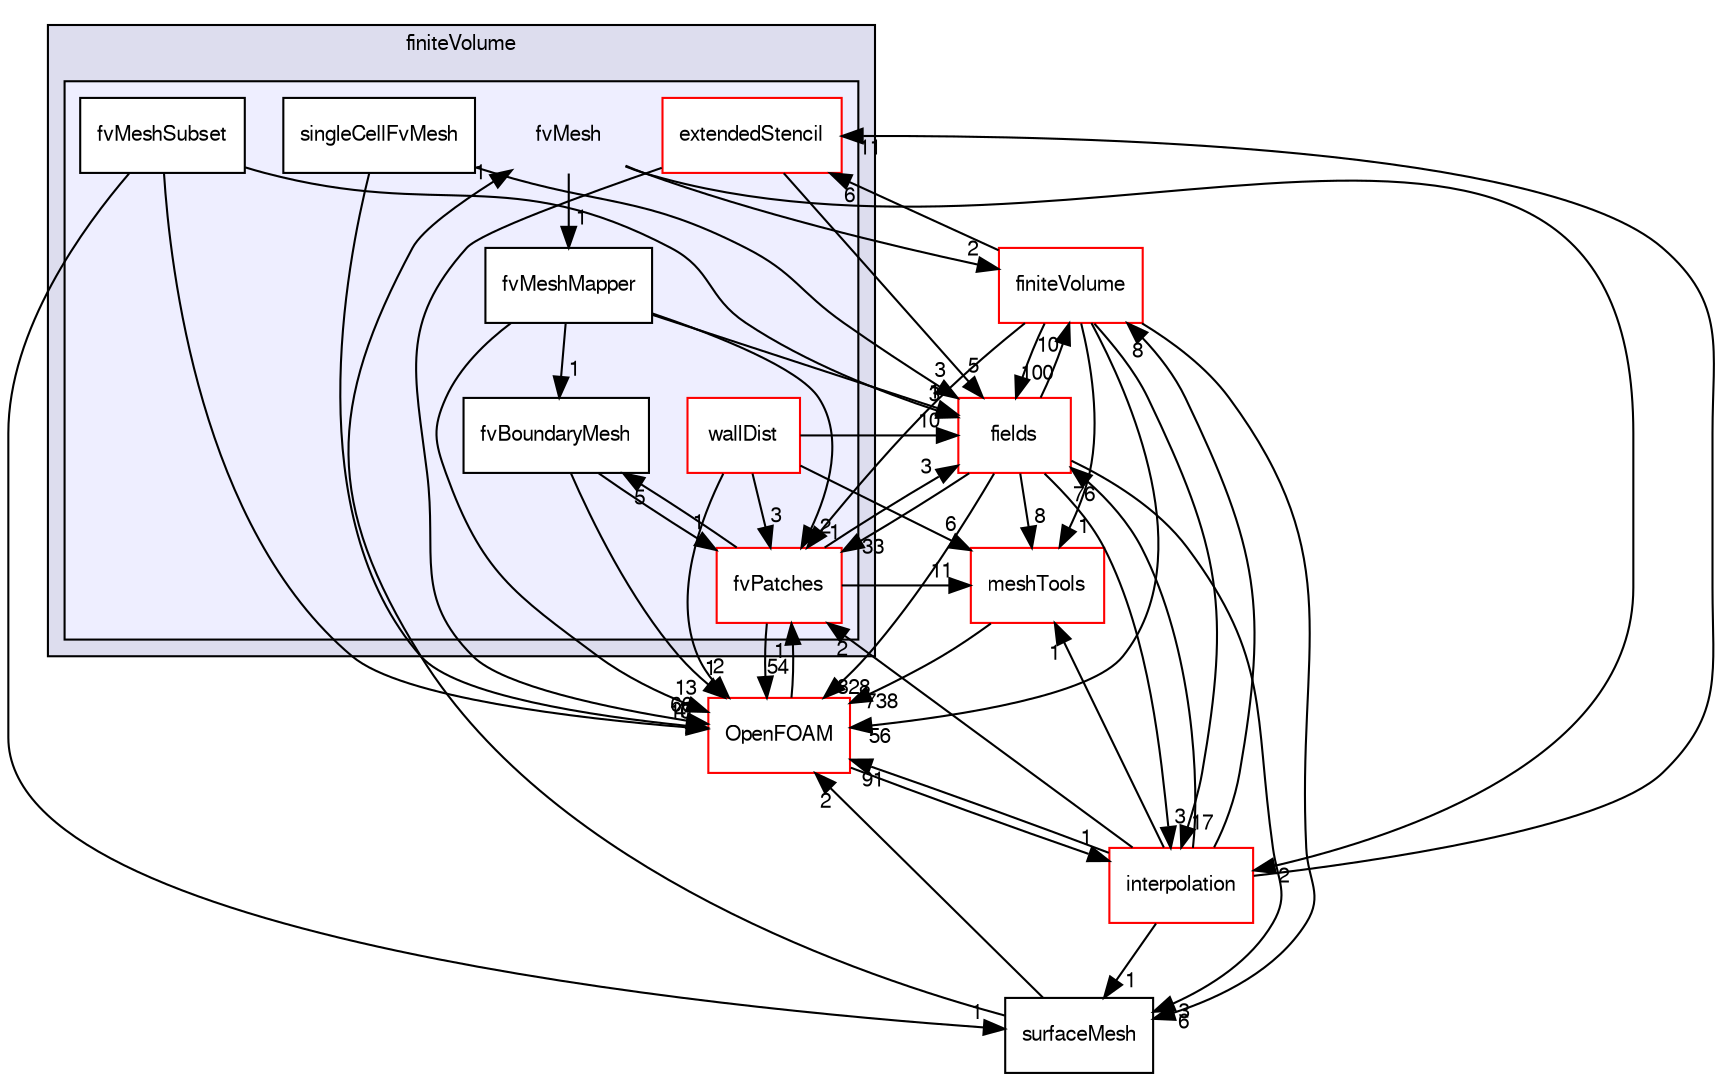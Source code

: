 digraph "src/finiteVolume/fvMesh" {
  bgcolor=transparent;
  compound=true
  node [ fontsize="10", fontname="FreeSans"];
  edge [ labelfontsize="10", labelfontname="FreeSans"];
  subgraph clusterdir_9bd15774b555cf7259a6fa18f99fe99b {
    graph [ bgcolor="#ddddee", pencolor="black", label="finiteVolume" fontname="FreeSans", fontsize="10", URL="dir_9bd15774b555cf7259a6fa18f99fe99b.html"]
  subgraph clusterdir_c382fa095c9c33d8673c0dd60aaef275 {
    graph [ bgcolor="#eeeeff", pencolor="black", label="" URL="dir_c382fa095c9c33d8673c0dd60aaef275.html"];
    dir_c382fa095c9c33d8673c0dd60aaef275 [shape=plaintext label="fvMesh"];
    dir_f54ce79c9902d97f8b0f7c9d890967db [shape=box label="extendedStencil" color="red" fillcolor="white" style="filled" URL="dir_f54ce79c9902d97f8b0f7c9d890967db.html"];
    dir_0eb9bd8db55e645cc7c2ca38de05b9c6 [shape=box label="fvBoundaryMesh" color="black" fillcolor="white" style="filled" URL="dir_0eb9bd8db55e645cc7c2ca38de05b9c6.html"];
    dir_a5340b9b7d2ce3e96cb060e09301fa87 [shape=box label="fvMeshMapper" color="black" fillcolor="white" style="filled" URL="dir_a5340b9b7d2ce3e96cb060e09301fa87.html"];
    dir_fad0d1764e073d70bd09fe2f07de325c [shape=box label="fvMeshSubset" color="black" fillcolor="white" style="filled" URL="dir_fad0d1764e073d70bd09fe2f07de325c.html"];
    dir_b630ab9569e31ffb9b2cc4747c3085db [shape=box label="fvPatches" color="red" fillcolor="white" style="filled" URL="dir_b630ab9569e31ffb9b2cc4747c3085db.html"];
    dir_3ea1cee8f78db0948979819c6635ea76 [shape=box label="singleCellFvMesh" color="black" fillcolor="white" style="filled" URL="dir_3ea1cee8f78db0948979819c6635ea76.html"];
    dir_8b2058fecce8beb3c5dcc5bc9fca7b03 [shape=box label="wallDist" color="red" fillcolor="white" style="filled" URL="dir_8b2058fecce8beb3c5dcc5bc9fca7b03.html"];
  }
  }
  dir_25ab4a83a983f7bb7a38b7f63bb141b7 [shape=box label="fields" color="red" URL="dir_25ab4a83a983f7bb7a38b7f63bb141b7.html"];
  dir_ae30ad0bef50cf391b24c614251bb9fd [shape=box label="meshTools" color="red" URL="dir_ae30ad0bef50cf391b24c614251bb9fd.html"];
  dir_fdafd3b59310328ee40a940c9419d4db [shape=box label="surfaceMesh" URL="dir_fdafd3b59310328ee40a940c9419d4db.html"];
  dir_2ea871e4defbdbd60808750cae643c63 [shape=box label="finiteVolume" color="red" URL="dir_2ea871e4defbdbd60808750cae643c63.html"];
  dir_a586eb954e2e5e74ecf6fe95a2457777 [shape=box label="interpolation" color="red" URL="dir_a586eb954e2e5e74ecf6fe95a2457777.html"];
  dir_c5473ff19b20e6ec4dfe5c310b3778a8 [shape=box label="OpenFOAM" color="red" URL="dir_c5473ff19b20e6ec4dfe5c310b3778a8.html"];
  dir_25ab4a83a983f7bb7a38b7f63bb141b7->dir_ae30ad0bef50cf391b24c614251bb9fd [headlabel="8", labeldistance=1.5 headhref="dir_000783_001586.html"];
  dir_25ab4a83a983f7bb7a38b7f63bb141b7->dir_fdafd3b59310328ee40a940c9419d4db [headlabel="3", labeldistance=1.5 headhref="dir_000783_001100.html"];
  dir_25ab4a83a983f7bb7a38b7f63bb141b7->dir_2ea871e4defbdbd60808750cae643c63 [headlabel="10", labeldistance=1.5 headhref="dir_000783_000904.html"];
  dir_25ab4a83a983f7bb7a38b7f63bb141b7->dir_a586eb954e2e5e74ecf6fe95a2457777 [headlabel="3", labeldistance=1.5 headhref="dir_000783_001003.html"];
  dir_25ab4a83a983f7bb7a38b7f63bb141b7->dir_c5473ff19b20e6ec4dfe5c310b3778a8 [headlabel="328", labeldistance=1.5 headhref="dir_000783_001732.html"];
  dir_25ab4a83a983f7bb7a38b7f63bb141b7->dir_b630ab9569e31ffb9b2cc4747c3085db [headlabel="33", labeldistance=1.5 headhref="dir_000783_000979.html"];
  dir_ae30ad0bef50cf391b24c614251bb9fd->dir_c5473ff19b20e6ec4dfe5c310b3778a8 [headlabel="738", labeldistance=1.5 headhref="dir_001586_001732.html"];
  dir_fdafd3b59310328ee40a940c9419d4db->dir_c382fa095c9c33d8673c0dd60aaef275 [headlabel="1", labeldistance=1.5 headhref="dir_001100_000965.html"];
  dir_fdafd3b59310328ee40a940c9419d4db->dir_c5473ff19b20e6ec4dfe5c310b3778a8 [headlabel="2", labeldistance=1.5 headhref="dir_001100_001732.html"];
  dir_3ea1cee8f78db0948979819c6635ea76->dir_25ab4a83a983f7bb7a38b7f63bb141b7 [headlabel="3", labeldistance=1.5 headhref="dir_001000_000783.html"];
  dir_3ea1cee8f78db0948979819c6635ea76->dir_c5473ff19b20e6ec4dfe5c310b3778a8 [headlabel="4", labeldistance=1.5 headhref="dir_001000_001732.html"];
  dir_fad0d1764e073d70bd09fe2f07de325c->dir_25ab4a83a983f7bb7a38b7f63bb141b7 [headlabel="3", labeldistance=1.5 headhref="dir_000978_000783.html"];
  dir_fad0d1764e073d70bd09fe2f07de325c->dir_fdafd3b59310328ee40a940c9419d4db [headlabel="1", labeldistance=1.5 headhref="dir_000978_001100.html"];
  dir_fad0d1764e073d70bd09fe2f07de325c->dir_c5473ff19b20e6ec4dfe5c310b3778a8 [headlabel="10", labeldistance=1.5 headhref="dir_000978_001732.html"];
  dir_2ea871e4defbdbd60808750cae643c63->dir_25ab4a83a983f7bb7a38b7f63bb141b7 [headlabel="100", labeldistance=1.5 headhref="dir_000904_000783.html"];
  dir_2ea871e4defbdbd60808750cae643c63->dir_ae30ad0bef50cf391b24c614251bb9fd [headlabel="1", labeldistance=1.5 headhref="dir_000904_001586.html"];
  dir_2ea871e4defbdbd60808750cae643c63->dir_fdafd3b59310328ee40a940c9419d4db [headlabel="6", labeldistance=1.5 headhref="dir_000904_001100.html"];
  dir_2ea871e4defbdbd60808750cae643c63->dir_f54ce79c9902d97f8b0f7c9d890967db [headlabel="6", labeldistance=1.5 headhref="dir_000904_000966.html"];
  dir_2ea871e4defbdbd60808750cae643c63->dir_a586eb954e2e5e74ecf6fe95a2457777 [headlabel="17", labeldistance=1.5 headhref="dir_000904_001003.html"];
  dir_2ea871e4defbdbd60808750cae643c63->dir_c5473ff19b20e6ec4dfe5c310b3778a8 [headlabel="56", labeldistance=1.5 headhref="dir_000904_001732.html"];
  dir_2ea871e4defbdbd60808750cae643c63->dir_b630ab9569e31ffb9b2cc4747c3085db [headlabel="1", labeldistance=1.5 headhref="dir_000904_000979.html"];
  dir_a5340b9b7d2ce3e96cb060e09301fa87->dir_25ab4a83a983f7bb7a38b7f63bb141b7 [headlabel="1", labeldistance=1.5 headhref="dir_000977_000783.html"];
  dir_a5340b9b7d2ce3e96cb060e09301fa87->dir_0eb9bd8db55e645cc7c2ca38de05b9c6 [headlabel="1", labeldistance=1.5 headhref="dir_000977_000976.html"];
  dir_a5340b9b7d2ce3e96cb060e09301fa87->dir_c5473ff19b20e6ec4dfe5c310b3778a8 [headlabel="13", labeldistance=1.5 headhref="dir_000977_001732.html"];
  dir_a5340b9b7d2ce3e96cb060e09301fa87->dir_b630ab9569e31ffb9b2cc4747c3085db [headlabel="2", labeldistance=1.5 headhref="dir_000977_000979.html"];
  dir_c382fa095c9c33d8673c0dd60aaef275->dir_2ea871e4defbdbd60808750cae643c63 [headlabel="2", labeldistance=1.5 headhref="dir_000965_000904.html"];
  dir_c382fa095c9c33d8673c0dd60aaef275->dir_a5340b9b7d2ce3e96cb060e09301fa87 [headlabel="1", labeldistance=1.5 headhref="dir_000965_000977.html"];
  dir_c382fa095c9c33d8673c0dd60aaef275->dir_a586eb954e2e5e74ecf6fe95a2457777 [headlabel="2", labeldistance=1.5 headhref="dir_000965_001003.html"];
  dir_0eb9bd8db55e645cc7c2ca38de05b9c6->dir_c5473ff19b20e6ec4dfe5c310b3778a8 [headlabel="1", labeldistance=1.5 headhref="dir_000976_001732.html"];
  dir_0eb9bd8db55e645cc7c2ca38de05b9c6->dir_b630ab9569e31ffb9b2cc4747c3085db [headlabel="1", labeldistance=1.5 headhref="dir_000976_000979.html"];
  dir_f54ce79c9902d97f8b0f7c9d890967db->dir_25ab4a83a983f7bb7a38b7f63bb141b7 [headlabel="5", labeldistance=1.5 headhref="dir_000966_000783.html"];
  dir_f54ce79c9902d97f8b0f7c9d890967db->dir_c5473ff19b20e6ec4dfe5c310b3778a8 [headlabel="66", labeldistance=1.5 headhref="dir_000966_001732.html"];
  dir_a586eb954e2e5e74ecf6fe95a2457777->dir_25ab4a83a983f7bb7a38b7f63bb141b7 [headlabel="76", labeldistance=1.5 headhref="dir_001003_000783.html"];
  dir_a586eb954e2e5e74ecf6fe95a2457777->dir_ae30ad0bef50cf391b24c614251bb9fd [headlabel="1", labeldistance=1.5 headhref="dir_001003_001586.html"];
  dir_a586eb954e2e5e74ecf6fe95a2457777->dir_fdafd3b59310328ee40a940c9419d4db [headlabel="1", labeldistance=1.5 headhref="dir_001003_001100.html"];
  dir_a586eb954e2e5e74ecf6fe95a2457777->dir_2ea871e4defbdbd60808750cae643c63 [headlabel="8", labeldistance=1.5 headhref="dir_001003_000904.html"];
  dir_a586eb954e2e5e74ecf6fe95a2457777->dir_f54ce79c9902d97f8b0f7c9d890967db [headlabel="11", labeldistance=1.5 headhref="dir_001003_000966.html"];
  dir_a586eb954e2e5e74ecf6fe95a2457777->dir_c5473ff19b20e6ec4dfe5c310b3778a8 [headlabel="91", labeldistance=1.5 headhref="dir_001003_001732.html"];
  dir_a586eb954e2e5e74ecf6fe95a2457777->dir_b630ab9569e31ffb9b2cc4747c3085db [headlabel="2", labeldistance=1.5 headhref="dir_001003_000979.html"];
  dir_c5473ff19b20e6ec4dfe5c310b3778a8->dir_a586eb954e2e5e74ecf6fe95a2457777 [headlabel="1", labeldistance=1.5 headhref="dir_001732_001003.html"];
  dir_c5473ff19b20e6ec4dfe5c310b3778a8->dir_b630ab9569e31ffb9b2cc4747c3085db [headlabel="1", labeldistance=1.5 headhref="dir_001732_000979.html"];
  dir_8b2058fecce8beb3c5dcc5bc9fca7b03->dir_25ab4a83a983f7bb7a38b7f63bb141b7 [headlabel="10", labeldistance=1.5 headhref="dir_001001_000783.html"];
  dir_8b2058fecce8beb3c5dcc5bc9fca7b03->dir_ae30ad0bef50cf391b24c614251bb9fd [headlabel="6", labeldistance=1.5 headhref="dir_001001_001586.html"];
  dir_8b2058fecce8beb3c5dcc5bc9fca7b03->dir_c5473ff19b20e6ec4dfe5c310b3778a8 [headlabel="2", labeldistance=1.5 headhref="dir_001001_001732.html"];
  dir_8b2058fecce8beb3c5dcc5bc9fca7b03->dir_b630ab9569e31ffb9b2cc4747c3085db [headlabel="3", labeldistance=1.5 headhref="dir_001001_000979.html"];
  dir_b630ab9569e31ffb9b2cc4747c3085db->dir_25ab4a83a983f7bb7a38b7f63bb141b7 [headlabel="3", labeldistance=1.5 headhref="dir_000979_000783.html"];
  dir_b630ab9569e31ffb9b2cc4747c3085db->dir_ae30ad0bef50cf391b24c614251bb9fd [headlabel="11", labeldistance=1.5 headhref="dir_000979_001586.html"];
  dir_b630ab9569e31ffb9b2cc4747c3085db->dir_0eb9bd8db55e645cc7c2ca38de05b9c6 [headlabel="5", labeldistance=1.5 headhref="dir_000979_000976.html"];
  dir_b630ab9569e31ffb9b2cc4747c3085db->dir_c5473ff19b20e6ec4dfe5c310b3778a8 [headlabel="54", labeldistance=1.5 headhref="dir_000979_001732.html"];
}
